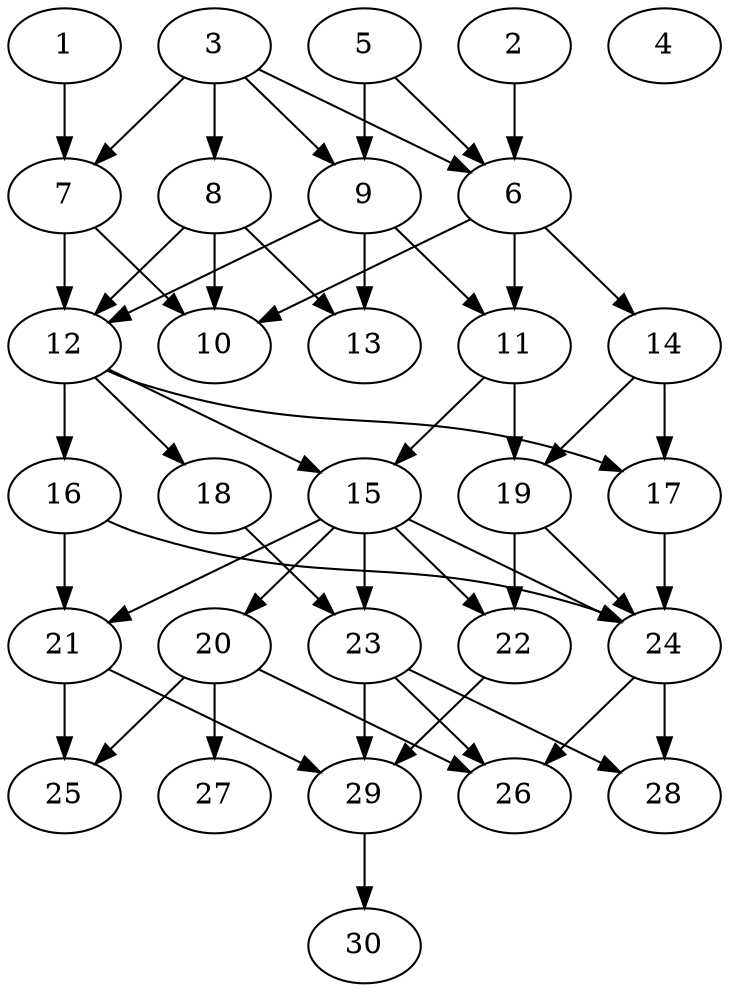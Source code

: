 // DAG automatically generated by daggen at Thu Oct  3 14:04:18 2019
// ./daggen --dot -n 30 --ccr 0.5 --fat 0.5 --regular 0.9 --density 0.7 --mindata 5242880 --maxdata 52428800 
digraph G {
  1 [size="104091648", alpha="0.14", expect_size="52045824"] 
  1 -> 7 [size ="52045824"]
  2 [size="79454208", alpha="0.17", expect_size="39727104"] 
  2 -> 6 [size ="39727104"]
  3 [size="29888512", alpha="0.03", expect_size="14944256"] 
  3 -> 6 [size ="14944256"]
  3 -> 7 [size ="14944256"]
  3 -> 8 [size ="14944256"]
  3 -> 9 [size ="14944256"]
  4 [size="89126912", alpha="0.15", expect_size="44563456"] 
  5 [size="79388672", alpha="0.11", expect_size="39694336"] 
  5 -> 6 [size ="39694336"]
  5 -> 9 [size ="39694336"]
  6 [size="103274496", alpha="0.00", expect_size="51637248"] 
  6 -> 10 [size ="51637248"]
  6 -> 11 [size ="51637248"]
  6 -> 14 [size ="51637248"]
  7 [size="45189120", alpha="0.01", expect_size="22594560"] 
  7 -> 10 [size ="22594560"]
  7 -> 12 [size ="22594560"]
  8 [size="67354624", alpha="0.16", expect_size="33677312"] 
  8 -> 10 [size ="33677312"]
  8 -> 12 [size ="33677312"]
  8 -> 13 [size ="33677312"]
  9 [size="59701248", alpha="0.16", expect_size="29850624"] 
  9 -> 11 [size ="29850624"]
  9 -> 12 [size ="29850624"]
  9 -> 13 [size ="29850624"]
  10 [size="30332928", alpha="0.07", expect_size="15166464"] 
  11 [size="21551104", alpha="0.12", expect_size="10775552"] 
  11 -> 15 [size ="10775552"]
  11 -> 19 [size ="10775552"]
  12 [size="87343104", alpha="0.04", expect_size="43671552"] 
  12 -> 15 [size ="43671552"]
  12 -> 16 [size ="43671552"]
  12 -> 17 [size ="43671552"]
  12 -> 18 [size ="43671552"]
  13 [size="71020544", alpha="0.01", expect_size="35510272"] 
  14 [size="86431744", alpha="0.10", expect_size="43215872"] 
  14 -> 17 [size ="43215872"]
  14 -> 19 [size ="43215872"]
  15 [size="62222336", alpha="0.05", expect_size="31111168"] 
  15 -> 20 [size ="31111168"]
  15 -> 21 [size ="31111168"]
  15 -> 22 [size ="31111168"]
  15 -> 23 [size ="31111168"]
  15 -> 24 [size ="31111168"]
  16 [size="17401856", alpha="0.13", expect_size="8700928"] 
  16 -> 21 [size ="8700928"]
  16 -> 24 [size ="8700928"]
  17 [size="17504256", alpha="0.10", expect_size="8752128"] 
  17 -> 24 [size ="8752128"]
  18 [size="23398400", alpha="0.16", expect_size="11699200"] 
  18 -> 23 [size ="11699200"]
  19 [size="99037184", alpha="0.09", expect_size="49518592"] 
  19 -> 22 [size ="49518592"]
  19 -> 24 [size ="49518592"]
  20 [size="78016512", alpha="0.01", expect_size="39008256"] 
  20 -> 25 [size ="39008256"]
  20 -> 26 [size ="39008256"]
  20 -> 27 [size ="39008256"]
  21 [size="17565696", alpha="0.13", expect_size="8782848"] 
  21 -> 25 [size ="8782848"]
  21 -> 29 [size ="8782848"]
  22 [size="74672128", alpha="0.20", expect_size="37336064"] 
  22 -> 29 [size ="37336064"]
  23 [size="91938816", alpha="0.11", expect_size="45969408"] 
  23 -> 26 [size ="45969408"]
  23 -> 28 [size ="45969408"]
  23 -> 29 [size ="45969408"]
  24 [size="95490048", alpha="0.18", expect_size="47745024"] 
  24 -> 26 [size ="47745024"]
  24 -> 28 [size ="47745024"]
  25 [size="49014784", alpha="0.20", expect_size="24507392"] 
  26 [size="72331264", alpha="0.02", expect_size="36165632"] 
  27 [size="41109504", alpha="0.11", expect_size="20554752"] 
  28 [size="86380544", alpha="0.12", expect_size="43190272"] 
  29 [size="69521408", alpha="0.03", expect_size="34760704"] 
  29 -> 30 [size ="34760704"]
  30 [size="18169856", alpha="0.19", expect_size="9084928"] 
}
